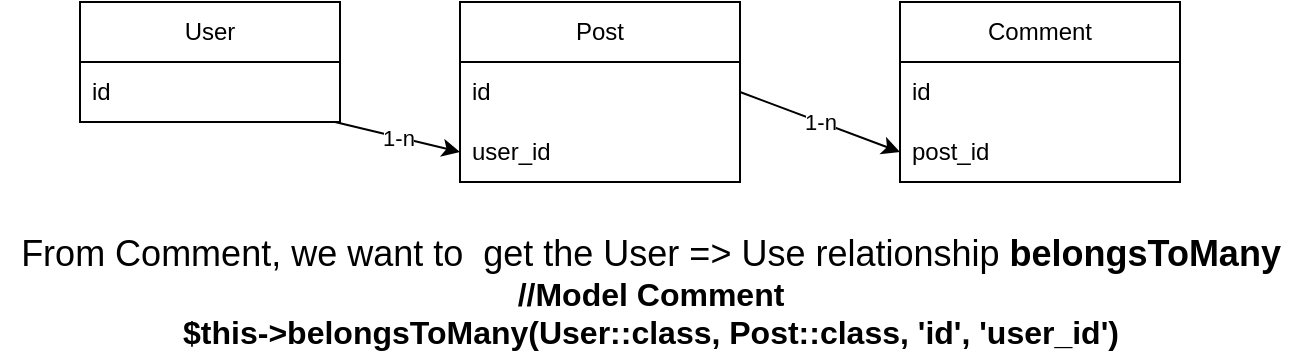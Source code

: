 <mxfile version="24.2.1" type="github">
  <diagram name="Trang-1" id="cKVeFUdPySGMX1__dL8V">
    <mxGraphModel dx="2447" dy="3175" grid="1" gridSize="10" guides="1" tooltips="1" connect="1" arrows="1" fold="1" page="1" pageScale="1" pageWidth="827" pageHeight="1169" math="0" shadow="0">
      <root>
        <mxCell id="0" />
        <mxCell id="1" parent="0" />
        <mxCell id="16BfZ7myWpKAJ3i0KqOJ-19" value="User" style="swimlane;fontStyle=0;childLayout=stackLayout;horizontal=1;startSize=30;horizontalStack=0;resizeParent=1;resizeParentMax=0;resizeLast=0;collapsible=1;marginBottom=0;whiteSpace=wrap;html=1;" vertex="1" parent="1">
          <mxGeometry x="-787" y="-2330" width="130" height="60" as="geometry" />
        </mxCell>
        <mxCell id="16BfZ7myWpKAJ3i0KqOJ-20" value="id" style="text;strokeColor=none;fillColor=none;align=left;verticalAlign=middle;spacingLeft=4;spacingRight=4;overflow=hidden;points=[[0,0.5],[1,0.5]];portConstraint=eastwest;rotatable=0;whiteSpace=wrap;html=1;" vertex="1" parent="16BfZ7myWpKAJ3i0KqOJ-19">
          <mxGeometry y="30" width="130" height="30" as="geometry" />
        </mxCell>
        <mxCell id="16BfZ7myWpKAJ3i0KqOJ-21" value="Post" style="swimlane;fontStyle=0;childLayout=stackLayout;horizontal=1;startSize=30;horizontalStack=0;resizeParent=1;resizeParentMax=0;resizeLast=0;collapsible=1;marginBottom=0;whiteSpace=wrap;html=1;" vertex="1" parent="1">
          <mxGeometry x="-597" y="-2330" width="140" height="90" as="geometry" />
        </mxCell>
        <mxCell id="16BfZ7myWpKAJ3i0KqOJ-22" value="id" style="text;strokeColor=none;fillColor=none;align=left;verticalAlign=middle;spacingLeft=4;spacingRight=4;overflow=hidden;points=[[0,0.5],[1,0.5]];portConstraint=eastwest;rotatable=0;whiteSpace=wrap;html=1;" vertex="1" parent="16BfZ7myWpKAJ3i0KqOJ-21">
          <mxGeometry y="30" width="140" height="30" as="geometry" />
        </mxCell>
        <mxCell id="16BfZ7myWpKAJ3i0KqOJ-23" value="user_id" style="text;strokeColor=none;fillColor=none;align=left;verticalAlign=middle;spacingLeft=4;spacingRight=4;overflow=hidden;points=[[0,0.5],[1,0.5]];portConstraint=eastwest;rotatable=0;whiteSpace=wrap;html=1;" vertex="1" parent="16BfZ7myWpKAJ3i0KqOJ-21">
          <mxGeometry y="60" width="140" height="30" as="geometry" />
        </mxCell>
        <mxCell id="16BfZ7myWpKAJ3i0KqOJ-24" value="Comment" style="swimlane;fontStyle=0;childLayout=stackLayout;horizontal=1;startSize=30;horizontalStack=0;resizeParent=1;resizeParentMax=0;resizeLast=0;collapsible=1;marginBottom=0;whiteSpace=wrap;html=1;" vertex="1" parent="1">
          <mxGeometry x="-377" y="-2330" width="140" height="90" as="geometry" />
        </mxCell>
        <mxCell id="16BfZ7myWpKAJ3i0KqOJ-25" value="id" style="text;strokeColor=none;fillColor=none;align=left;verticalAlign=middle;spacingLeft=4;spacingRight=4;overflow=hidden;points=[[0,0.5],[1,0.5]];portConstraint=eastwest;rotatable=0;whiteSpace=wrap;html=1;" vertex="1" parent="16BfZ7myWpKAJ3i0KqOJ-24">
          <mxGeometry y="30" width="140" height="30" as="geometry" />
        </mxCell>
        <mxCell id="16BfZ7myWpKAJ3i0KqOJ-26" value="post_id" style="text;strokeColor=none;fillColor=none;align=left;verticalAlign=middle;spacingLeft=4;spacingRight=4;overflow=hidden;points=[[0,0.5],[1,0.5]];portConstraint=eastwest;rotatable=0;whiteSpace=wrap;html=1;" vertex="1" parent="16BfZ7myWpKAJ3i0KqOJ-24">
          <mxGeometry y="60" width="140" height="30" as="geometry" />
        </mxCell>
        <mxCell id="16BfZ7myWpKAJ3i0KqOJ-27" value="" style="endArrow=classic;html=1;rounded=0;entryX=0;entryY=0.5;entryDx=0;entryDy=0;" edge="1" parent="1" source="16BfZ7myWpKAJ3i0KqOJ-20" target="16BfZ7myWpKAJ3i0KqOJ-23">
          <mxGeometry relative="1" as="geometry">
            <mxPoint x="-567" y="-2260" as="sourcePoint" />
            <mxPoint x="-467" y="-2260" as="targetPoint" />
          </mxGeometry>
        </mxCell>
        <mxCell id="16BfZ7myWpKAJ3i0KqOJ-28" value="1-n" style="edgeLabel;resizable=0;html=1;;align=center;verticalAlign=middle;" connectable="0" vertex="1" parent="16BfZ7myWpKAJ3i0KqOJ-27">
          <mxGeometry relative="1" as="geometry" />
        </mxCell>
        <mxCell id="16BfZ7myWpKAJ3i0KqOJ-29" value="" style="endArrow=classic;html=1;rounded=0;entryX=0;entryY=0.5;entryDx=0;entryDy=0;exitX=1;exitY=0.5;exitDx=0;exitDy=0;" edge="1" parent="1" source="16BfZ7myWpKAJ3i0KqOJ-22" target="16BfZ7myWpKAJ3i0KqOJ-26">
          <mxGeometry relative="1" as="geometry">
            <mxPoint x="-647" y="-2262" as="sourcePoint" />
            <mxPoint x="-567" y="-2245" as="targetPoint" />
          </mxGeometry>
        </mxCell>
        <mxCell id="16BfZ7myWpKAJ3i0KqOJ-30" value="1-n" style="edgeLabel;resizable=0;html=1;;align=center;verticalAlign=middle;" connectable="0" vertex="1" parent="16BfZ7myWpKAJ3i0KqOJ-29">
          <mxGeometry relative="1" as="geometry" />
        </mxCell>
        <mxCell id="16BfZ7myWpKAJ3i0KqOJ-31" value="&lt;font style=&quot;font-size: 18px;&quot;&gt;From Comment, we want to&amp;nbsp; get the User =&amp;gt; Use relationship &lt;b&gt;belongsToMany&lt;/b&gt;&lt;/font&gt;&lt;div&gt;&lt;b&gt;&lt;font size=&quot;3&quot;&gt;//Model Comment&lt;/font&gt;&lt;/b&gt;&lt;/div&gt;&lt;div&gt;&lt;b&gt;&lt;font size=&quot;3&quot;&gt;$this-&amp;gt;belongsToMany(User::class, Post::class, &#39;id&#39;, &#39;user_id&#39;)&lt;/font&gt;&lt;/b&gt;&lt;/div&gt;" style="text;html=1;align=center;verticalAlign=middle;resizable=0;points=[];autosize=1;strokeColor=none;fillColor=none;" vertex="1" parent="1">
          <mxGeometry x="-827" y="-2220" width="650" height="70" as="geometry" />
        </mxCell>
      </root>
    </mxGraphModel>
  </diagram>
</mxfile>
